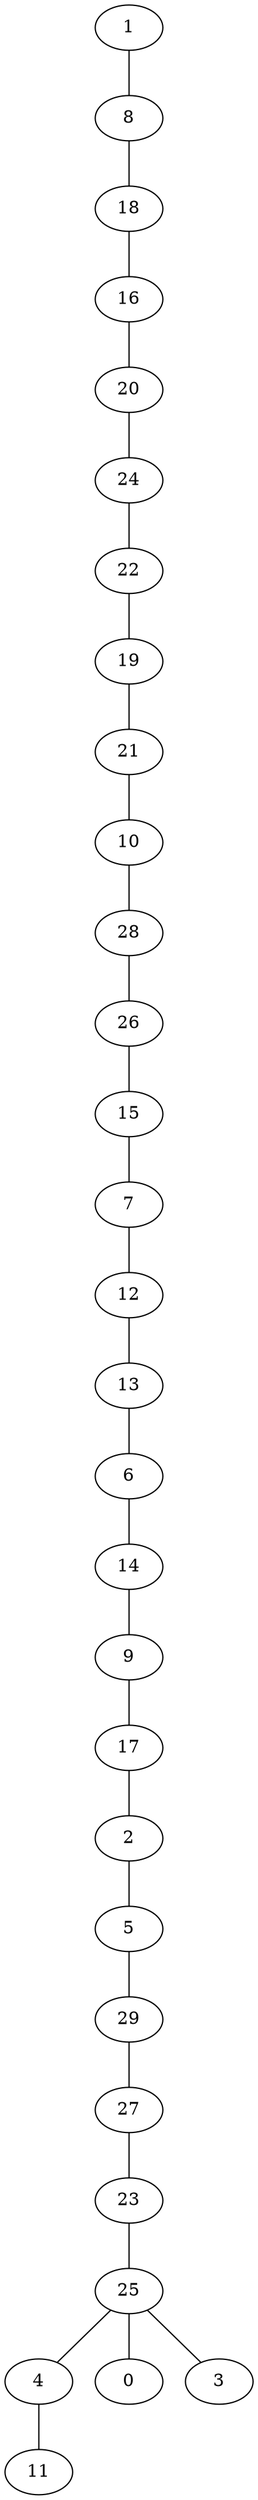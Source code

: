 graph{
   27 -- 23;
   23 -- 25;
   10 -- 28;
   4 -- 11;
   14 -- 9;
   6 -- 14;
   21 -- 10;
   12 -- 13;
   25 -- 4;
   18 -- 16;
   13 -- 6;
   29 -- 27;
   19 -- 21;
   26 -- 15;
   25 -- 0;
   8 -- 18;
   5 -- 29;
   20 -- 24;
   2 -- 5;
   25 -- 3;
   15 -- 7;
   28 -- 26;
   16 -- 20;
   17 -- 2;
   22 -- 19;
   1 -- 8;
   9 -- 17;
   7 -- 12;
   24 -- 22;
}